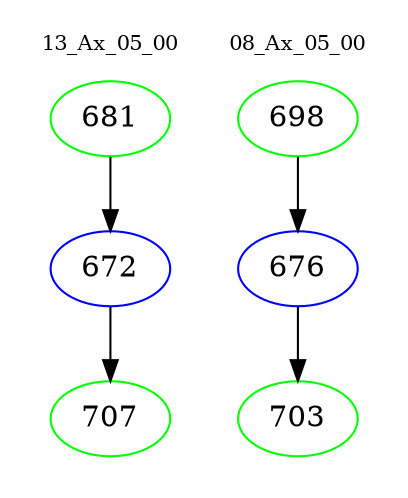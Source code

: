 digraph{
subgraph cluster_0 {
color = white
label = "13_Ax_05_00";
fontsize=10;
T0_681 [label="681", color="green"]
T0_681 -> T0_672 [color="black"]
T0_672 [label="672", color="blue"]
T0_672 -> T0_707 [color="black"]
T0_707 [label="707", color="green"]
}
subgraph cluster_1 {
color = white
label = "08_Ax_05_00";
fontsize=10;
T1_698 [label="698", color="green"]
T1_698 -> T1_676 [color="black"]
T1_676 [label="676", color="blue"]
T1_676 -> T1_703 [color="black"]
T1_703 [label="703", color="green"]
}
}
